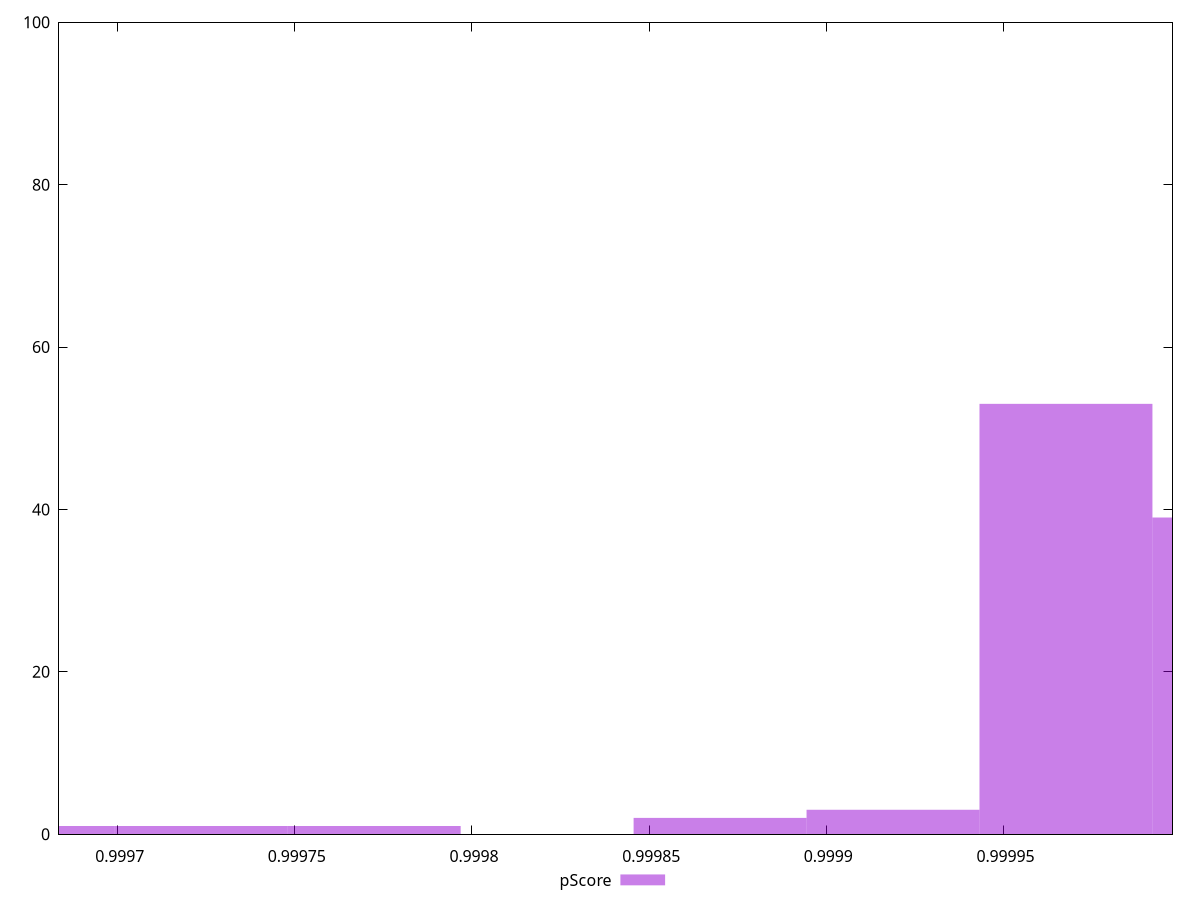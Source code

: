 reset

$pScore <<EOF
0.9997235951150926 1
1.0000164256936266 39
0.9999676205972043 53
0.9996747900186703 1
0.999918815500782 3
0.9997724002115149 1
0.9998700104043596 2
EOF

set key outside below
set boxwidth 0.000048805096422334145
set xrange [0.9996834512029996:0.9999976858747162]
set yrange [0:100]
set trange [0:100]
set style fill transparent solid 0.5 noborder
set terminal svg size 640, 490 enhanced background rgb 'white'
set output "reports/report_00032_2021-02-25T10-28-15.087Z/estimated-input-latency/samples/astro/pScore/histogram.svg"

plot $pScore title "pScore" with boxes

reset
